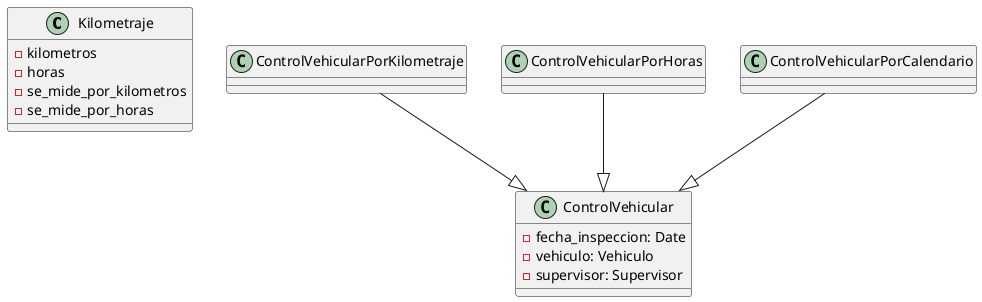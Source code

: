 @startuml inpecciones

class Kilometraje {
    - kilometros
    - horas
    - se_mide_por_kilometros
    - se_mide_por_horas
}

class ControlVehicular {
    - fecha_inspeccion: Date
    - vehiculo: Vehiculo
    - supervisor: Supervisor
    
}

class ControlVehicularPorKilometraje {

}

class ControlVehicularPorHoras {

}

class ControlVehicularPorCalendario {

}

ControlVehicularPorKilometraje --|> ControlVehicular
ControlVehicularPorHoras --|> ControlVehicular
ControlVehicularPorCalendario --|> ControlVehicular

@enduml